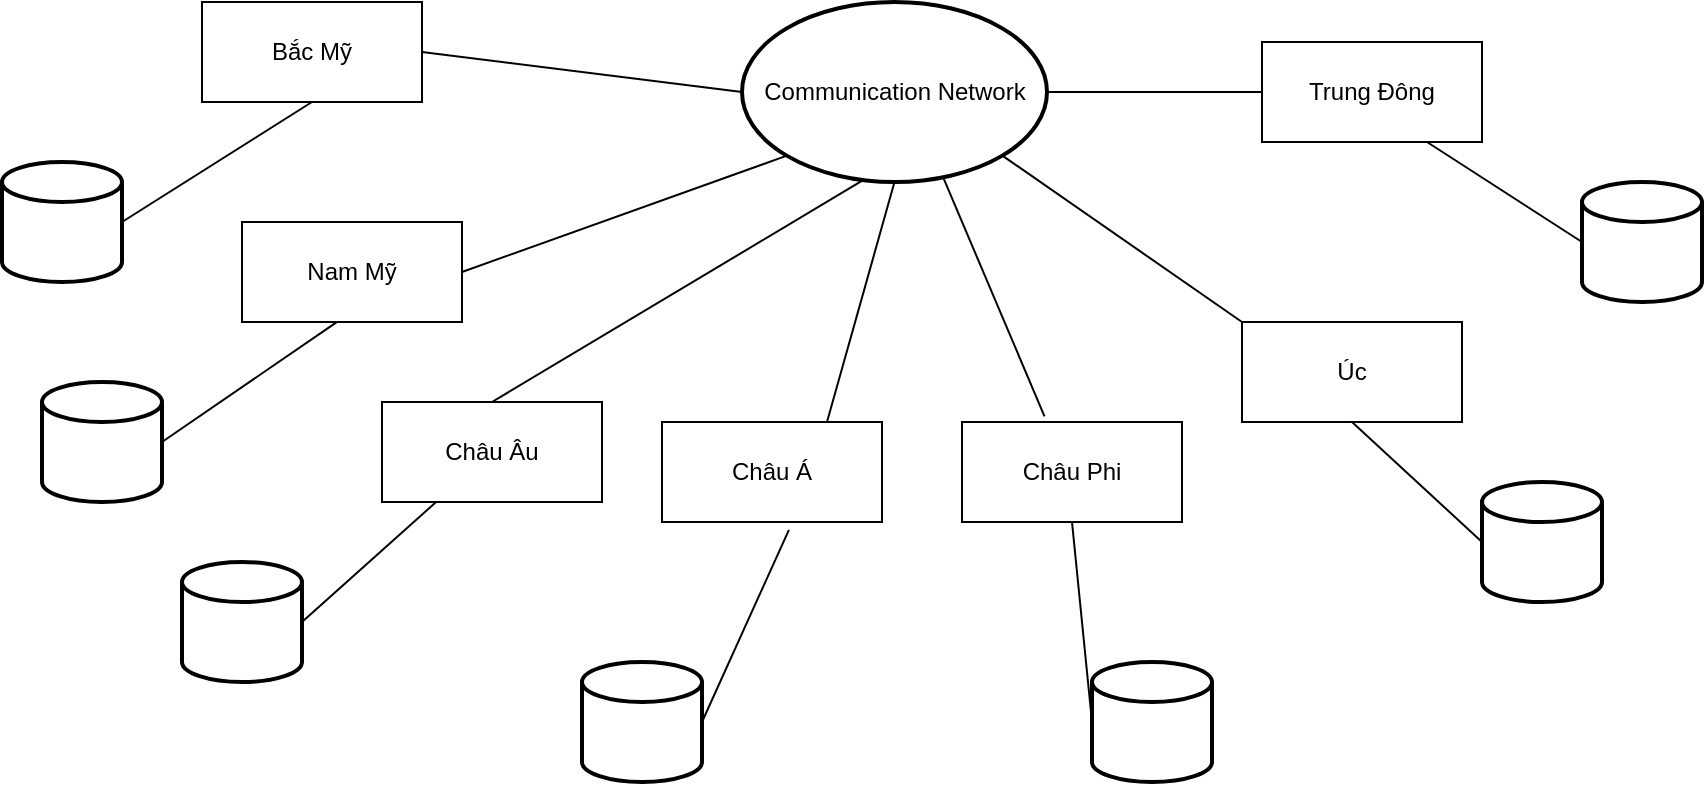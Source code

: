 <mxfile version="26.0.9">
  <diagram name="Page-1" id="-1sQECvm2pBGC-GRVXuR">
    <mxGraphModel dx="1301" dy="783" grid="1" gridSize="10" guides="1" tooltips="1" connect="1" arrows="1" fold="1" page="1" pageScale="1" pageWidth="850" pageHeight="1100" math="0" shadow="0">
      <root>
        <mxCell id="0" />
        <mxCell id="1" parent="0" />
        <mxCell id="1IkRPBNZyxEXevPXyEbX-1" value="" style="strokeWidth=2;html=1;shape=mxgraph.flowchart.database;whiteSpace=wrap;" vertex="1" parent="1">
          <mxGeometry x="140" y="330" width="60" height="60" as="geometry" />
        </mxCell>
        <mxCell id="1IkRPBNZyxEXevPXyEbX-2" value="" style="strokeWidth=2;html=1;shape=mxgraph.flowchart.database;whiteSpace=wrap;" vertex="1" parent="1">
          <mxGeometry x="340" y="380" width="60" height="60" as="geometry" />
        </mxCell>
        <mxCell id="1IkRPBNZyxEXevPXyEbX-3" value="" style="strokeWidth=2;html=1;shape=mxgraph.flowchart.database;whiteSpace=wrap;" vertex="1" parent="1">
          <mxGeometry x="595" y="380" width="60" height="60" as="geometry" />
        </mxCell>
        <mxCell id="1IkRPBNZyxEXevPXyEbX-5" value="" style="strokeWidth=2;html=1;shape=mxgraph.flowchart.database;whiteSpace=wrap;" vertex="1" parent="1">
          <mxGeometry x="790" y="290" width="60" height="60" as="geometry" />
        </mxCell>
        <mxCell id="1IkRPBNZyxEXevPXyEbX-6" value="" style="strokeWidth=2;html=1;shape=mxgraph.flowchart.database;whiteSpace=wrap;" vertex="1" parent="1">
          <mxGeometry x="70" y="240" width="60" height="60" as="geometry" />
        </mxCell>
        <mxCell id="1IkRPBNZyxEXevPXyEbX-16" value="" style="strokeWidth=2;html=1;shape=mxgraph.flowchart.database;whiteSpace=wrap;" vertex="1" parent="1">
          <mxGeometry x="50" y="130" width="60" height="60" as="geometry" />
        </mxCell>
        <mxCell id="1IkRPBNZyxEXevPXyEbX-17" value="" style="strokeWidth=2;html=1;shape=mxgraph.flowchart.database;whiteSpace=wrap;" vertex="1" parent="1">
          <mxGeometry x="840" y="140" width="60" height="60" as="geometry" />
        </mxCell>
        <mxCell id="1IkRPBNZyxEXevPXyEbX-18" value="Communication Network" style="strokeWidth=2;html=1;shape=mxgraph.flowchart.start_1;whiteSpace=wrap;" vertex="1" parent="1">
          <mxGeometry x="420" y="50" width="152.5" height="90" as="geometry" />
        </mxCell>
        <mxCell id="1IkRPBNZyxEXevPXyEbX-23" value="" style="endArrow=none;html=1;rounded=0;exitX=1;exitY=0.5;exitDx=0;exitDy=0;exitPerimeter=0;entryX=0.5;entryY=1;entryDx=0;entryDy=0;" edge="1" parent="1" source="1IkRPBNZyxEXevPXyEbX-16" target="1IkRPBNZyxEXevPXyEbX-31">
          <mxGeometry relative="1" as="geometry">
            <mxPoint x="110" y="200" as="sourcePoint" />
            <mxPoint x="301.71" y="198.84" as="targetPoint" />
          </mxGeometry>
        </mxCell>
        <mxCell id="1IkRPBNZyxEXevPXyEbX-24" value="" style="endArrow=none;html=1;rounded=0;exitX=1;exitY=0.5;exitDx=0;exitDy=0;exitPerimeter=0;entryX=0.434;entryY=0.996;entryDx=0;entryDy=0;entryPerimeter=0;" edge="1" parent="1" source="1IkRPBNZyxEXevPXyEbX-6" target="1IkRPBNZyxEXevPXyEbX-32">
          <mxGeometry relative="1" as="geometry">
            <mxPoint x="160" y="280" as="sourcePoint" />
            <mxPoint x="300" y="222.5" as="targetPoint" />
          </mxGeometry>
        </mxCell>
        <mxCell id="1IkRPBNZyxEXevPXyEbX-25" value="" style="endArrow=none;html=1;rounded=0;exitX=1;exitY=0.5;exitDx=0;exitDy=0;exitPerimeter=0;" edge="1" parent="1" source="1IkRPBNZyxEXevPXyEbX-1" target="1IkRPBNZyxEXevPXyEbX-33">
          <mxGeometry relative="1" as="geometry">
            <mxPoint x="310" y="330" as="sourcePoint" />
            <mxPoint x="347.5" y="240" as="targetPoint" />
          </mxGeometry>
        </mxCell>
        <mxCell id="1IkRPBNZyxEXevPXyEbX-26" value="" style="endArrow=none;html=1;rounded=0;exitX=1;exitY=0.5;exitDx=0;exitDy=0;exitPerimeter=0;entryX=0.577;entryY=1.078;entryDx=0;entryDy=0;entryPerimeter=0;" edge="1" parent="1" source="1IkRPBNZyxEXevPXyEbX-2" target="1IkRPBNZyxEXevPXyEbX-34">
          <mxGeometry relative="1" as="geometry">
            <mxPoint x="440" y="360" as="sourcePoint" />
            <mxPoint x="454.09" y="240.07" as="targetPoint" />
          </mxGeometry>
        </mxCell>
        <mxCell id="1IkRPBNZyxEXevPXyEbX-27" value="" style="endArrow=none;html=1;rounded=0;entryX=0;entryY=0.5;entryDx=0;entryDy=0;entryPerimeter=0;exitX=0.5;exitY=1;exitDx=0;exitDy=0;" edge="1" parent="1" source="1IkRPBNZyxEXevPXyEbX-36" target="1IkRPBNZyxEXevPXyEbX-3">
          <mxGeometry relative="1" as="geometry">
            <mxPoint x="590" y="280" as="sourcePoint" />
            <mxPoint x="680" y="310" as="targetPoint" />
          </mxGeometry>
        </mxCell>
        <mxCell id="1IkRPBNZyxEXevPXyEbX-28" value="" style="endArrow=none;html=1;rounded=0;entryX=0;entryY=0.5;entryDx=0;entryDy=0;entryPerimeter=0;exitX=0.5;exitY=1;exitDx=0;exitDy=0;" edge="1" parent="1" source="1IkRPBNZyxEXevPXyEbX-37" target="1IkRPBNZyxEXevPXyEbX-5">
          <mxGeometry relative="1" as="geometry">
            <mxPoint x="670" y="220" as="sourcePoint" />
            <mxPoint x="760" y="210" as="targetPoint" />
          </mxGeometry>
        </mxCell>
        <mxCell id="1IkRPBNZyxEXevPXyEbX-30" value="" style="endArrow=none;html=1;rounded=0;entryX=0;entryY=0.5;entryDx=0;entryDy=0;entryPerimeter=0;exitX=0.75;exitY=1;exitDx=0;exitDy=0;" edge="1" parent="1" source="1IkRPBNZyxEXevPXyEbX-35" target="1IkRPBNZyxEXevPXyEbX-17">
          <mxGeometry relative="1" as="geometry">
            <mxPoint x="720" y="100" as="sourcePoint" />
            <mxPoint x="690" y="160" as="targetPoint" />
          </mxGeometry>
        </mxCell>
        <mxCell id="1IkRPBNZyxEXevPXyEbX-31" value="Bắc Mỹ" style="html=1;whiteSpace=wrap;" vertex="1" parent="1">
          <mxGeometry x="150" y="50" width="110" height="50" as="geometry" />
        </mxCell>
        <mxCell id="1IkRPBNZyxEXevPXyEbX-32" value="Nam Mỹ" style="html=1;whiteSpace=wrap;" vertex="1" parent="1">
          <mxGeometry x="170" y="160" width="110" height="50" as="geometry" />
        </mxCell>
        <mxCell id="1IkRPBNZyxEXevPXyEbX-33" value="Châu Âu" style="html=1;whiteSpace=wrap;" vertex="1" parent="1">
          <mxGeometry x="240" y="250" width="110" height="50" as="geometry" />
        </mxCell>
        <mxCell id="1IkRPBNZyxEXevPXyEbX-34" value="Châu Á" style="html=1;whiteSpace=wrap;" vertex="1" parent="1">
          <mxGeometry x="380" y="260" width="110" height="50" as="geometry" />
        </mxCell>
        <mxCell id="1IkRPBNZyxEXevPXyEbX-35" value="Trung Đông" style="html=1;whiteSpace=wrap;" vertex="1" parent="1">
          <mxGeometry x="680" y="70" width="110" height="50" as="geometry" />
        </mxCell>
        <mxCell id="1IkRPBNZyxEXevPXyEbX-36" value="Châu Phi" style="html=1;whiteSpace=wrap;" vertex="1" parent="1">
          <mxGeometry x="530" y="260" width="110" height="50" as="geometry" />
        </mxCell>
        <mxCell id="1IkRPBNZyxEXevPXyEbX-37" value="Úc" style="html=1;whiteSpace=wrap;" vertex="1" parent="1">
          <mxGeometry x="670" y="210" width="110" height="50" as="geometry" />
        </mxCell>
        <mxCell id="1IkRPBNZyxEXevPXyEbX-50" value="" style="endArrow=none;html=1;rounded=0;exitX=1;exitY=0.5;exitDx=0;exitDy=0;entryX=0;entryY=0.5;entryDx=0;entryDy=0;entryPerimeter=0;" edge="1" parent="1" source="1IkRPBNZyxEXevPXyEbX-31" target="1IkRPBNZyxEXevPXyEbX-18">
          <mxGeometry relative="1" as="geometry">
            <mxPoint x="290" y="120" as="sourcePoint" />
            <mxPoint x="450" y="120" as="targetPoint" />
          </mxGeometry>
        </mxCell>
        <mxCell id="1IkRPBNZyxEXevPXyEbX-51" value="" style="endArrow=none;html=1;rounded=0;exitX=1;exitY=0.5;exitDx=0;exitDy=0;entryX=0.145;entryY=0.855;entryDx=0;entryDy=0;entryPerimeter=0;" edge="1" parent="1" source="1IkRPBNZyxEXevPXyEbX-32" target="1IkRPBNZyxEXevPXyEbX-18">
          <mxGeometry relative="1" as="geometry">
            <mxPoint x="310" y="190" as="sourcePoint" />
            <mxPoint x="470" y="190" as="targetPoint" />
          </mxGeometry>
        </mxCell>
        <mxCell id="1IkRPBNZyxEXevPXyEbX-52" value="" style="endArrow=none;html=1;rounded=0;exitX=0.5;exitY=0;exitDx=0;exitDy=0;entryX=0.397;entryY=0.99;entryDx=0;entryDy=0;entryPerimeter=0;" edge="1" parent="1" source="1IkRPBNZyxEXevPXyEbX-33" target="1IkRPBNZyxEXevPXyEbX-18">
          <mxGeometry relative="1" as="geometry">
            <mxPoint x="400" y="230" as="sourcePoint" />
            <mxPoint x="490" y="150" as="targetPoint" />
          </mxGeometry>
        </mxCell>
        <mxCell id="1IkRPBNZyxEXevPXyEbX-53" value="" style="endArrow=none;html=1;rounded=0;exitX=0.5;exitY=1;exitDx=0;exitDy=0;exitPerimeter=0;entryX=0.75;entryY=0;entryDx=0;entryDy=0;" edge="1" parent="1" source="1IkRPBNZyxEXevPXyEbX-18" target="1IkRPBNZyxEXevPXyEbX-34">
          <mxGeometry relative="1" as="geometry">
            <mxPoint x="500" y="220" as="sourcePoint" />
            <mxPoint x="660" y="220" as="targetPoint" />
          </mxGeometry>
        </mxCell>
        <mxCell id="1IkRPBNZyxEXevPXyEbX-54" value="" style="endArrow=none;html=1;rounded=0;exitX=0.661;exitY=0.98;exitDx=0;exitDy=0;exitPerimeter=0;entryX=0.375;entryY=-0.057;entryDx=0;entryDy=0;entryPerimeter=0;" edge="1" parent="1" source="1IkRPBNZyxEXevPXyEbX-18" target="1IkRPBNZyxEXevPXyEbX-36">
          <mxGeometry relative="1" as="geometry">
            <mxPoint x="379.998" y="200.0" as="sourcePoint" />
            <mxPoint x="599.61" y="253.05" as="targetPoint" />
          </mxGeometry>
        </mxCell>
        <mxCell id="1IkRPBNZyxEXevPXyEbX-55" value="" style="endArrow=none;html=1;rounded=0;entryX=0;entryY=0;entryDx=0;entryDy=0;exitX=0.855;exitY=0.855;exitDx=0;exitDy=0;exitPerimeter=0;" edge="1" parent="1" source="1IkRPBNZyxEXevPXyEbX-18" target="1IkRPBNZyxEXevPXyEbX-37">
          <mxGeometry relative="1" as="geometry">
            <mxPoint x="570" y="160" as="sourcePoint" />
            <mxPoint x="730" y="160" as="targetPoint" />
          </mxGeometry>
        </mxCell>
        <mxCell id="1IkRPBNZyxEXevPXyEbX-56" value="" style="endArrow=none;html=1;rounded=0;entryX=0;entryY=0.5;entryDx=0;entryDy=0;" edge="1" parent="1" source="1IkRPBNZyxEXevPXyEbX-18" target="1IkRPBNZyxEXevPXyEbX-35">
          <mxGeometry relative="1" as="geometry">
            <mxPoint x="610" y="90" as="sourcePoint" />
            <mxPoint x="770" y="90" as="targetPoint" />
          </mxGeometry>
        </mxCell>
      </root>
    </mxGraphModel>
  </diagram>
</mxfile>
